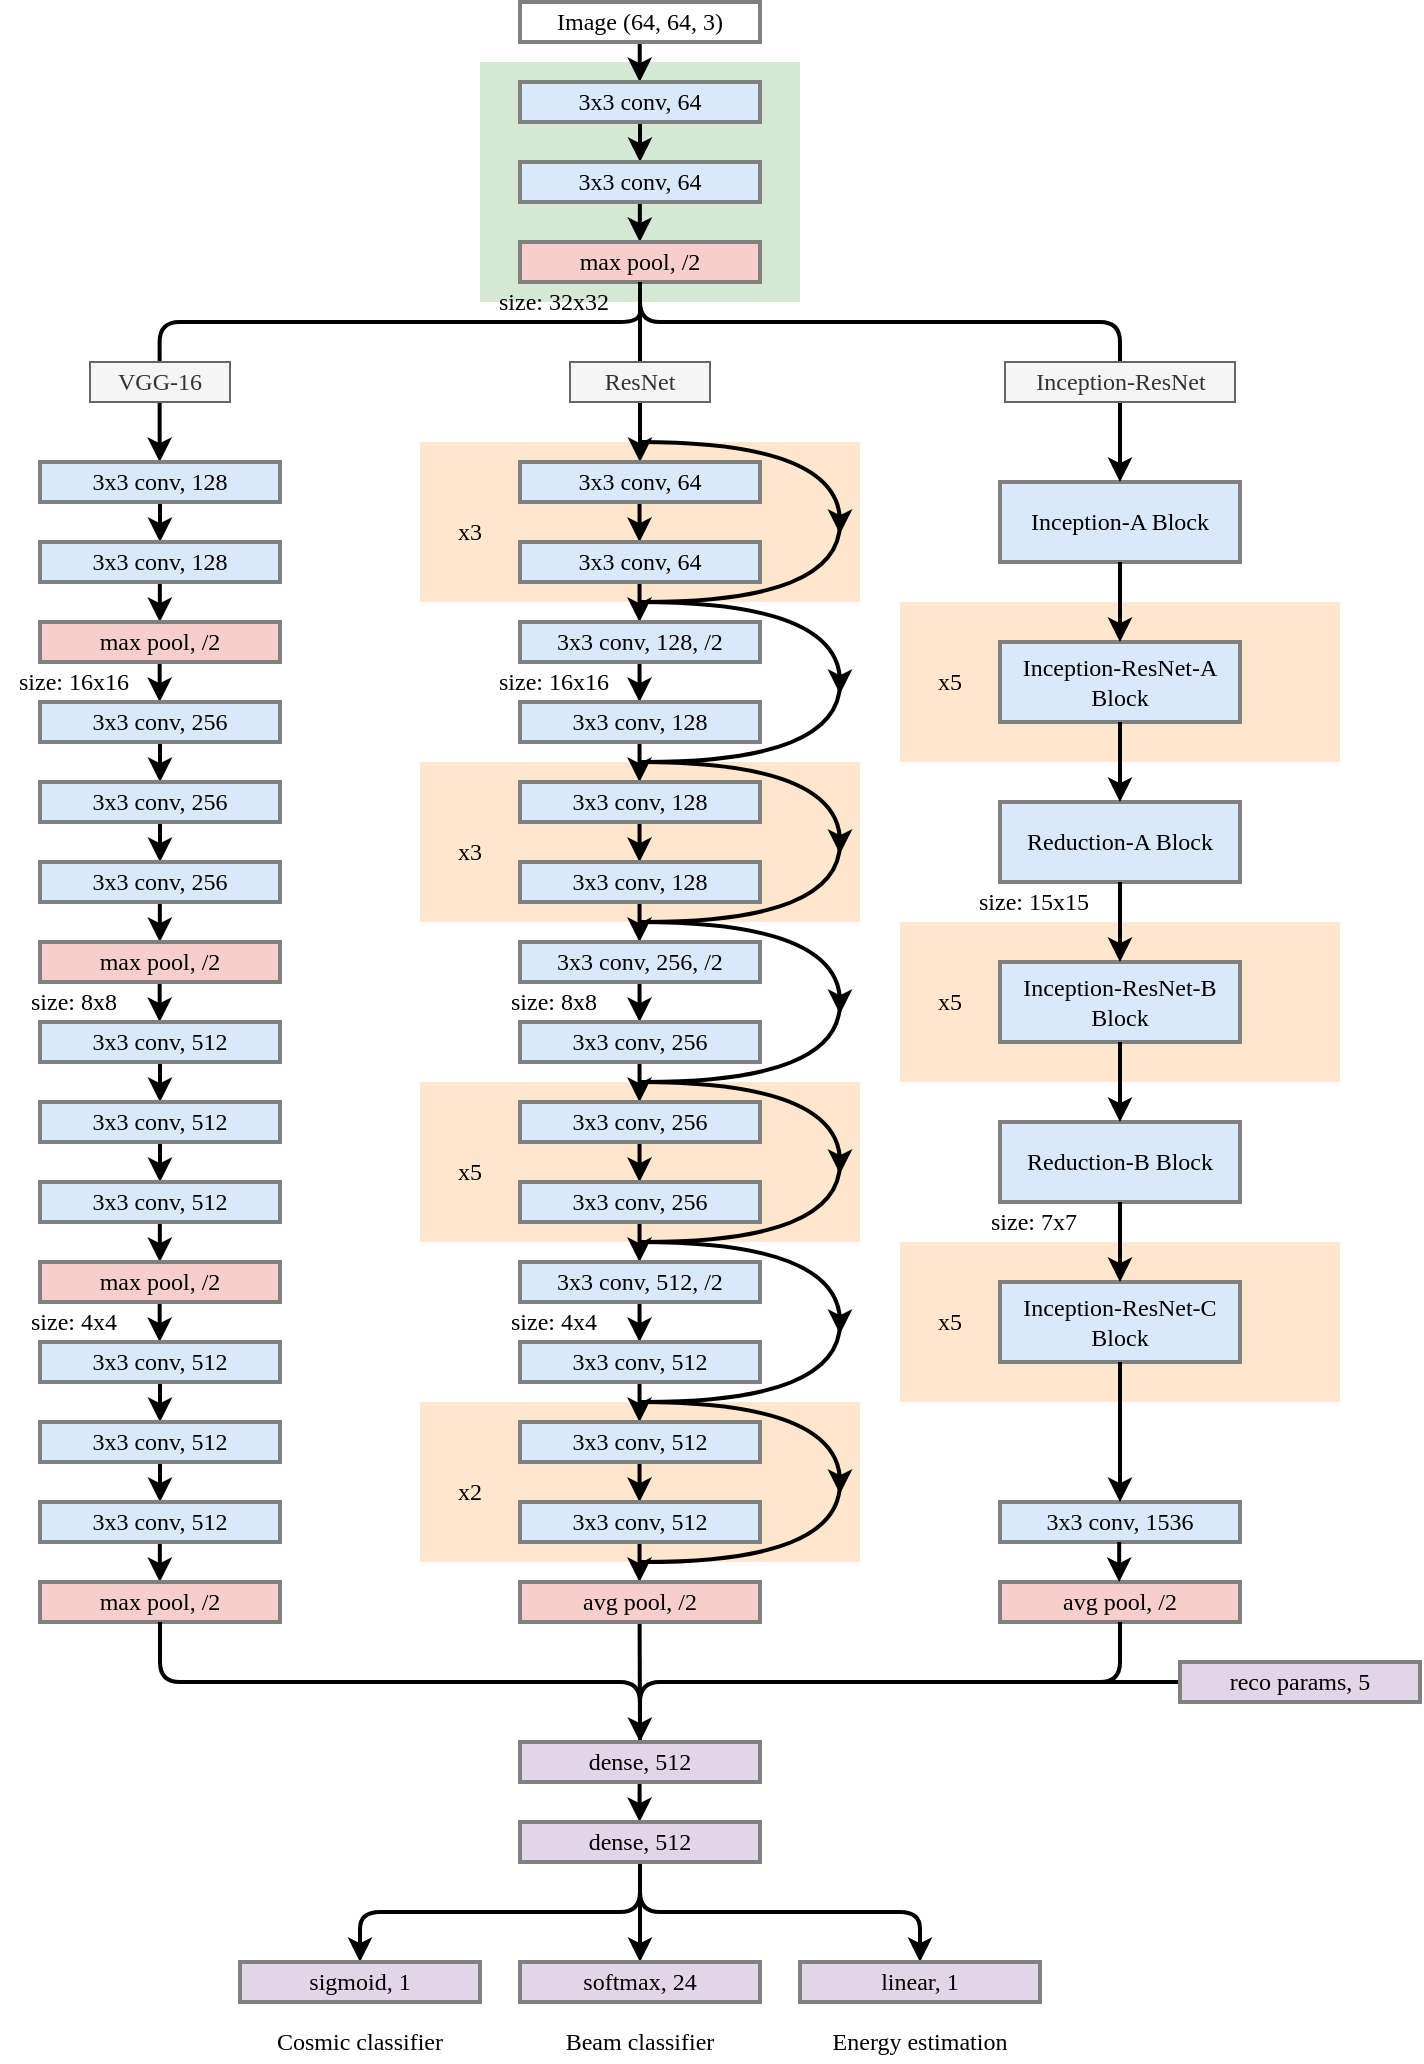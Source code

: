 <mxfile version="13.3.0" type="device"><diagram id="2nUuFOBB6d-zmA33p0eF" name="Page-1"><mxGraphModel dx="1422" dy="1934" grid="1" gridSize="10" guides="1" tooltips="1" connect="1" arrows="1" fold="1" page="1" pageScale="1" pageWidth="827" pageHeight="1169" math="0" shadow="0"><root><mxCell id="0"/><mxCell id="1" parent="0"/><mxCell id="4gn5kVBZQtSzAXj-RTjJ-203" value="" style="rounded=0;whiteSpace=wrap;html=1;strokeWidth=2;fontFamily=lmodern;fillColor=#FFE6CC;strokeColor=none;fontStyle=0" parent="1" vertex="1"><mxGeometry x="540" y="620" width="220" height="80" as="geometry"/></mxCell><mxCell id="4gn5kVBZQtSzAXj-RTjJ-202" value="" style="rounded=0;whiteSpace=wrap;html=1;strokeWidth=2;fontFamily=lmodern;fillColor=#FFE6CC;strokeColor=none;fontStyle=0" parent="1" vertex="1"><mxGeometry x="540" y="460" width="220" height="80" as="geometry"/></mxCell><mxCell id="4gn5kVBZQtSzAXj-RTjJ-201" value="" style="rounded=0;whiteSpace=wrap;html=1;strokeWidth=2;fontFamily=lmodern;fillColor=#FFE6CC;strokeColor=none;fontStyle=0" parent="1" vertex="1"><mxGeometry x="540" y="300" width="220" height="80" as="geometry"/></mxCell><mxCell id="4gn5kVBZQtSzAXj-RTjJ-176" value="" style="rounded=0;whiteSpace=wrap;html=1;strokeColor=none;strokeWidth=2;fillColor=#d5e8d4;fontFamily=lmodern;" parent="1" vertex="1"><mxGeometry x="330" y="30" width="160" height="120" as="geometry"/></mxCell><mxCell id="4gn5kVBZQtSzAXj-RTjJ-74" value="" style="rounded=0;whiteSpace=wrap;html=1;strokeWidth=2;fontFamily=lmodern;fillColor=#FFE6CC;strokeColor=none;fontStyle=0" parent="1" vertex="1"><mxGeometry x="300" y="220" width="220" height="80" as="geometry"/></mxCell><mxCell id="4gn5kVBZQtSzAXj-RTjJ-10" value="" style="endArrow=classic;html=1;exitX=0.5;exitY=1;exitDx=0;exitDy=0;entryX=0.5;entryY=0;entryDx=0;entryDy=0;strokeWidth=2;fontFamily=lmodern;fontStyle=0" parent="1" source="4gn5kVBZQtSzAXj-RTjJ-7" target="4gn5kVBZQtSzAXj-RTjJ-8" edge="1"><mxGeometry width="50" height="50" relative="1" as="geometry"><mxPoint x="380" y="520" as="sourcePoint"/><mxPoint x="430" y="470" as="targetPoint"/></mxGeometry></mxCell><mxCell id="4gn5kVBZQtSzAXj-RTjJ-11" value="" style="endArrow=classic;html=1;exitX=0.5;exitY=1;exitDx=0;exitDy=0;entryX=0.5;entryY=0;entryDx=0;entryDy=0;strokeWidth=2;fontFamily=lmodern;fontStyle=0" parent="1" edge="1"><mxGeometry width="50" height="50" relative="1" as="geometry"><mxPoint x="169.92" y="290" as="sourcePoint"/><mxPoint x="169.92" y="310" as="targetPoint"/></mxGeometry></mxCell><mxCell id="4gn5kVBZQtSzAXj-RTjJ-15" value="" style="endArrow=classic;html=1;exitX=0.5;exitY=1;exitDx=0;exitDy=0;entryX=0.5;entryY=0;entryDx=0;entryDy=0;strokeWidth=2;fontFamily=lmodern;fontStyle=0" parent="1" source="4gn5kVBZQtSzAXj-RTjJ-12" target="4gn5kVBZQtSzAXj-RTjJ-13" edge="1"><mxGeometry width="50" height="50" relative="1" as="geometry"><mxPoint x="380" y="640" as="sourcePoint"/><mxPoint x="430" y="590" as="targetPoint"/></mxGeometry></mxCell><mxCell id="4gn5kVBZQtSzAXj-RTjJ-16" value="" style="endArrow=classic;html=1;exitX=0.5;exitY=1;exitDx=0;exitDy=0;entryX=0.5;entryY=0;entryDx=0;entryDy=0;strokeWidth=2;fontFamily=lmodern;fontStyle=0" parent="1" edge="1"><mxGeometry width="50" height="50" relative="1" as="geometry"><mxPoint x="169.92" y="450" as="sourcePoint"/><mxPoint x="169.92" y="470" as="targetPoint"/></mxGeometry></mxCell><mxCell id="4gn5kVBZQtSzAXj-RTjJ-18" value="" style="endArrow=classic;html=1;exitX=0.5;exitY=1;exitDx=0;exitDy=0;entryX=0.5;entryY=0;entryDx=0;entryDy=0;strokeWidth=2;fontFamily=lmodern;fontStyle=0" parent="1" target="4gn5kVBZQtSzAXj-RTjJ-17" edge="1"><mxGeometry width="50" height="50" relative="1" as="geometry"><mxPoint x="170" y="410" as="sourcePoint"/><mxPoint x="430" y="630" as="targetPoint"/></mxGeometry></mxCell><mxCell id="4gn5kVBZQtSzAXj-RTjJ-19" value="" style="endArrow=classic;html=1;exitX=0.5;exitY=1;exitDx=0;exitDy=0;entryX=0.5;entryY=0;entryDx=0;entryDy=0;strokeWidth=2;fontFamily=lmodern;fontStyle=0" parent="1" edge="1"><mxGeometry width="50" height="50" relative="1" as="geometry"><mxPoint x="169.83" y="330" as="sourcePoint"/><mxPoint x="169.83" y="350" as="targetPoint"/></mxGeometry></mxCell><mxCell id="4gn5kVBZQtSzAXj-RTjJ-20" value="" style="endArrow=classic;html=1;exitX=0.5;exitY=1;exitDx=0;exitDy=0;entryX=0.5;entryY=0;entryDx=0;entryDy=0;strokeWidth=2;fontFamily=lmodern;fontStyle=0;edgeStyle=orthogonalEdgeStyle;" parent="1" source="4gn5kVBZQtSzAXj-RTjJ-176" edge="1"><mxGeometry width="50" height="50" relative="1" as="geometry"><mxPoint x="169.83" y="210" as="sourcePoint"/><mxPoint x="169.83" y="230" as="targetPoint"/><Array as="points"><mxPoint x="410" y="160"/><mxPoint x="170" y="160"/></Array></mxGeometry></mxCell><mxCell id="4gn5kVBZQtSzAXj-RTjJ-24" value="" style="endArrow=classic;html=1;exitX=0.5;exitY=1;exitDx=0;exitDy=0;entryX=0.5;entryY=0;entryDx=0;entryDy=0;strokeWidth=2;fontFamily=lmodern;fontStyle=0" parent="1" source="4gn5kVBZQtSzAXj-RTjJ-21" target="4gn5kVBZQtSzAXj-RTjJ-22" edge="1"><mxGeometry width="50" height="50" relative="1" as="geometry"><mxPoint x="380" y="800" as="sourcePoint"/><mxPoint x="430" y="750" as="targetPoint"/></mxGeometry></mxCell><mxCell id="4gn5kVBZQtSzAXj-RTjJ-25" value="" style="endArrow=classic;html=1;exitX=0.5;exitY=1;exitDx=0;exitDy=0;entryX=0.5;entryY=0;entryDx=0;entryDy=0;strokeWidth=2;fontFamily=lmodern;fontStyle=0" parent="1" edge="1"><mxGeometry width="50" height="50" relative="1" as="geometry"><mxPoint x="169.92" y="610" as="sourcePoint"/><mxPoint x="169.92" y="630" as="targetPoint"/></mxGeometry></mxCell><mxCell id="4gn5kVBZQtSzAXj-RTjJ-27" value="" style="endArrow=classic;html=1;exitX=0.5;exitY=1;exitDx=0;exitDy=0;entryX=0.5;entryY=0;entryDx=0;entryDy=0;strokeWidth=2;fontFamily=lmodern;fontStyle=0" parent="1" target="4gn5kVBZQtSzAXj-RTjJ-26" edge="1"><mxGeometry width="50" height="50" relative="1" as="geometry"><mxPoint x="170" y="570" as="sourcePoint"/><mxPoint x="430" y="790" as="targetPoint"/></mxGeometry></mxCell><mxCell id="4gn5kVBZQtSzAXj-RTjJ-28" value="" style="endArrow=classic;html=1;exitX=0.5;exitY=1;exitDx=0;exitDy=0;entryX=0.5;entryY=0;entryDx=0;entryDy=0;strokeWidth=2;fontFamily=lmodern;fontStyle=0" parent="1" edge="1"><mxGeometry width="50" height="50" relative="1" as="geometry"><mxPoint x="169.83" y="490" as="sourcePoint"/><mxPoint x="169.83" y="510" as="targetPoint"/></mxGeometry></mxCell><mxCell id="4gn5kVBZQtSzAXj-RTjJ-32" value="" style="endArrow=classic;html=1;exitX=0.5;exitY=1;exitDx=0;exitDy=0;entryX=0.5;entryY=0;entryDx=0;entryDy=0;strokeWidth=2;fontFamily=lmodern;fontStyle=0" parent="1" source="4gn5kVBZQtSzAXj-RTjJ-29" target="4gn5kVBZQtSzAXj-RTjJ-30" edge="1"><mxGeometry width="50" height="50" relative="1" as="geometry"><mxPoint x="380" y="960" as="sourcePoint"/><mxPoint x="430" y="910" as="targetPoint"/></mxGeometry></mxCell><mxCell id="4gn5kVBZQtSzAXj-RTjJ-33" value="" style="endArrow=classic;html=1;exitX=0.5;exitY=1;exitDx=0;exitDy=0;entryX=0.5;entryY=0;entryDx=0;entryDy=0;strokeWidth=2;fontFamily=lmodern;fontStyle=0" parent="1" edge="1"><mxGeometry width="50" height="50" relative="1" as="geometry"><mxPoint x="169.92" y="770" as="sourcePoint"/><mxPoint x="169.92" y="790" as="targetPoint"/></mxGeometry></mxCell><mxCell id="4gn5kVBZQtSzAXj-RTjJ-35" value="" style="endArrow=classic;html=1;exitX=0.5;exitY=1;exitDx=0;exitDy=0;entryX=0.5;entryY=0;entryDx=0;entryDy=0;strokeWidth=2;fontFamily=lmodern;fontStyle=0" parent="1" target="4gn5kVBZQtSzAXj-RTjJ-34" edge="1"><mxGeometry width="50" height="50" relative="1" as="geometry"><mxPoint x="170" y="730" as="sourcePoint"/><mxPoint x="430" y="950" as="targetPoint"/></mxGeometry></mxCell><mxCell id="4gn5kVBZQtSzAXj-RTjJ-36" value="" style="endArrow=classic;html=1;exitX=0.5;exitY=1;exitDx=0;exitDy=0;entryX=0.5;entryY=0;entryDx=0;entryDy=0;strokeWidth=2;fontFamily=lmodern;fontStyle=0" parent="1" edge="1"><mxGeometry width="50" height="50" relative="1" as="geometry"><mxPoint x="169.83" y="650" as="sourcePoint"/><mxPoint x="169.83" y="670" as="targetPoint"/></mxGeometry></mxCell><mxCell id="4gn5kVBZQtSzAXj-RTjJ-7" value="&lt;div&gt;&lt;font&gt;3x3 conv, 128&lt;br&gt;&lt;/font&gt;&lt;/div&gt;" style="rounded=0;whiteSpace=wrap;html=1;fillColor=#dae8fc;strokeColor=#808080;strokeWidth=2;fontFamily=lmodern;fontStyle=0" parent="1" vertex="1"><mxGeometry x="110" y="230" width="120" height="20" as="geometry"/></mxCell><mxCell id="4gn5kVBZQtSzAXj-RTjJ-8" value="&lt;div&gt;&lt;font&gt;3x3 conv, 128&lt;br&gt;&lt;/font&gt;&lt;/div&gt;" style="rounded=0;whiteSpace=wrap;html=1;fillColor=#dae8fc;strokeColor=#808080;strokeWidth=2;fontFamily=lmodern;fontStyle=0" parent="1" vertex="1"><mxGeometry x="110" y="270" width="120" height="20" as="geometry"/></mxCell><mxCell id="4gn5kVBZQtSzAXj-RTjJ-9" value="&lt;div&gt;&lt;font&gt;max pool, /2&lt;/font&gt;&lt;/div&gt;" style="rounded=0;whiteSpace=wrap;html=1;fillColor=#f8cecc;strokeColor=#808080;strokeWidth=2;fontFamily=lmodern;fontStyle=0" parent="1" vertex="1"><mxGeometry x="110" y="310" width="120" height="20" as="geometry"/></mxCell><mxCell id="4gn5kVBZQtSzAXj-RTjJ-12" value="&lt;div&gt;&lt;font&gt;3x3 conv, 256&lt;br&gt;&lt;/font&gt;&lt;/div&gt;" style="rounded=0;whiteSpace=wrap;html=1;fillColor=#dae8fc;strokeColor=#808080;strokeWidth=2;fontFamily=lmodern;fontStyle=0" parent="1" vertex="1"><mxGeometry x="110" y="350" width="120" height="20" as="geometry"/></mxCell><mxCell id="4gn5kVBZQtSzAXj-RTjJ-13" value="&lt;div&gt;&lt;font&gt;3x3 conv, 256&lt;br&gt;&lt;/font&gt;&lt;/div&gt;" style="rounded=0;whiteSpace=wrap;html=1;fillColor=#dae8fc;strokeColor=#808080;strokeWidth=2;fontFamily=lmodern;fontStyle=0" parent="1" vertex="1"><mxGeometry x="110" y="390" width="120" height="20" as="geometry"/></mxCell><mxCell id="4gn5kVBZQtSzAXj-RTjJ-14" value="&lt;div&gt;&lt;font&gt;max pool, /2&lt;/font&gt;&lt;/div&gt;" style="rounded=0;whiteSpace=wrap;html=1;fillColor=#f8cecc;strokeColor=#808080;strokeWidth=2;fontFamily=lmodern;fontStyle=0" parent="1" vertex="1"><mxGeometry x="110" y="470" width="120" height="20" as="geometry"/></mxCell><mxCell id="4gn5kVBZQtSzAXj-RTjJ-17" value="&lt;div&gt;&lt;font&gt;3x3 conv, 256&lt;br&gt;&lt;/font&gt;&lt;/div&gt;" style="rounded=0;whiteSpace=wrap;html=1;fillColor=#dae8fc;strokeColor=#808080;strokeWidth=2;fontFamily=lmodern;fontStyle=0" parent="1" vertex="1"><mxGeometry x="110" y="430" width="120" height="20" as="geometry"/></mxCell><mxCell id="4gn5kVBZQtSzAXj-RTjJ-21" value="&lt;div&gt;&lt;font&gt;3x3 conv, 512&lt;br&gt;&lt;/font&gt;&lt;/div&gt;" style="rounded=0;whiteSpace=wrap;html=1;fillColor=#dae8fc;strokeColor=#808080;strokeWidth=2;fontFamily=lmodern;fontStyle=0" parent="1" vertex="1"><mxGeometry x="110" y="510" width="120" height="20" as="geometry"/></mxCell><mxCell id="4gn5kVBZQtSzAXj-RTjJ-22" value="&lt;div&gt;&lt;font&gt;3x3 conv, 512&lt;br&gt;&lt;/font&gt;&lt;/div&gt;" style="rounded=0;whiteSpace=wrap;html=1;fillColor=#dae8fc;strokeColor=#808080;strokeWidth=2;fontFamily=lmodern;fontStyle=0" parent="1" vertex="1"><mxGeometry x="110" y="550" width="120" height="20" as="geometry"/></mxCell><mxCell id="4gn5kVBZQtSzAXj-RTjJ-23" value="&lt;div&gt;&lt;font&gt;max pool, /2&lt;/font&gt;&lt;/div&gt;" style="rounded=0;whiteSpace=wrap;html=1;fillColor=#f8cecc;strokeColor=#808080;strokeWidth=2;fontFamily=lmodern;fontStyle=0" parent="1" vertex="1"><mxGeometry x="110" y="630" width="120" height="20" as="geometry"/></mxCell><mxCell id="4gn5kVBZQtSzAXj-RTjJ-26" value="&lt;div&gt;&lt;font&gt;3x3 conv, 512&lt;br&gt;&lt;/font&gt;&lt;/div&gt;" style="rounded=0;whiteSpace=wrap;html=1;fillColor=#dae8fc;strokeColor=#808080;strokeWidth=2;fontFamily=lmodern;fontStyle=0" parent="1" vertex="1"><mxGeometry x="110" y="590" width="120" height="20" as="geometry"/></mxCell><mxCell id="4gn5kVBZQtSzAXj-RTjJ-29" value="&lt;div&gt;&lt;font&gt;3x3 conv, 512&lt;br&gt;&lt;/font&gt;&lt;/div&gt;" style="rounded=0;whiteSpace=wrap;html=1;fillColor=#dae8fc;strokeColor=#808080;strokeWidth=2;fontFamily=lmodern;fontStyle=0" parent="1" vertex="1"><mxGeometry x="110" y="670" width="120" height="20" as="geometry"/></mxCell><mxCell id="4gn5kVBZQtSzAXj-RTjJ-30" value="&lt;div&gt;&lt;font&gt;3x3 conv, 512&lt;br&gt;&lt;/font&gt;&lt;/div&gt;" style="rounded=0;whiteSpace=wrap;html=1;fillColor=#dae8fc;strokeColor=#808080;strokeWidth=2;fontFamily=lmodern;fontStyle=0" parent="1" vertex="1"><mxGeometry x="110" y="710" width="120" height="20" as="geometry"/></mxCell><mxCell id="4gn5kVBZQtSzAXj-RTjJ-31" value="&lt;div&gt;&lt;font&gt;max pool, /2&lt;/font&gt;&lt;/div&gt;" style="rounded=0;whiteSpace=wrap;html=1;fillColor=#f8cecc;strokeColor=#808080;strokeWidth=2;fontFamily=lmodern;fontStyle=0" parent="1" vertex="1"><mxGeometry x="110" y="790" width="120" height="20" as="geometry"/></mxCell><mxCell id="4gn5kVBZQtSzAXj-RTjJ-34" value="&lt;div&gt;&lt;font&gt;3x3 conv, 512&lt;br&gt;&lt;/font&gt;&lt;/div&gt;" style="rounded=0;whiteSpace=wrap;html=1;fillColor=#dae8fc;strokeColor=#808080;strokeWidth=2;fontFamily=lmodern;fontStyle=0" parent="1" vertex="1"><mxGeometry x="110" y="750" width="120" height="20" as="geometry"/></mxCell><mxCell id="4gn5kVBZQtSzAXj-RTjJ-60" value="" style="endArrow=classic;html=1;exitX=0.5;exitY=1;exitDx=0;exitDy=0;entryX=0.5;entryY=0;entryDx=0;entryDy=0;strokeWidth=2;fontFamily=lmodern;fontStyle=0" parent="1" source="4gn5kVBZQtSzAXj-RTjJ-167" target="4gn5kVBZQtSzAXj-RTjJ-64" edge="1"><mxGeometry width="50" height="50" relative="1" as="geometry"><mxPoint x="409.76" y="160" as="sourcePoint"/><mxPoint x="409.76" y="180" as="targetPoint"/></mxGeometry></mxCell><mxCell id="4gn5kVBZQtSzAXj-RTjJ-66" value="" style="endArrow=classic;html=1;exitX=0.5;exitY=1;exitDx=0;exitDy=0;entryX=0.5;entryY=0;entryDx=0;entryDy=0;strokeWidth=2;fontFamily=lmodern;fontStyle=0" parent="1" edge="1"><mxGeometry width="50" height="50" relative="1" as="geometry"><mxPoint x="409.76" y="250" as="sourcePoint"/><mxPoint x="409.76" y="270" as="targetPoint"/></mxGeometry></mxCell><mxCell id="4gn5kVBZQtSzAXj-RTjJ-68" value="" style="endArrow=classic;html=1;exitX=0.5;exitY=1;exitDx=0;exitDy=0;entryX=0.5;entryY=0;entryDx=0;entryDy=0;strokeWidth=2;fontFamily=lmodern;fontStyle=0" parent="1" edge="1"><mxGeometry width="50" height="50" relative="1" as="geometry"><mxPoint x="409.76" y="290" as="sourcePoint"/><mxPoint x="409.76" y="310" as="targetPoint"/></mxGeometry></mxCell><mxCell id="4gn5kVBZQtSzAXj-RTjJ-69" value="" style="endArrow=none;html=1;strokeWidth=2;fontFamily=lmodern;edgeStyle=orthogonalEdgeStyle;curved=1;fontStyle=0" parent="1" edge="1"><mxGeometry width="50" height="50" relative="1" as="geometry"><mxPoint x="410" y="220" as="sourcePoint"/><mxPoint x="510" y="260" as="targetPoint"/><Array as="points"><mxPoint x="510" y="220"/></Array></mxGeometry></mxCell><mxCell id="4gn5kVBZQtSzAXj-RTjJ-70" value="" style="endArrow=none;html=1;strokeWidth=2;fontFamily=lmodern;edgeStyle=orthogonalEdgeStyle;curved=1;fontStyle=0" parent="1" edge="1"><mxGeometry width="50" height="50" relative="1" as="geometry"><mxPoint x="410" y="300" as="sourcePoint"/><mxPoint x="510" y="260" as="targetPoint"/></mxGeometry></mxCell><mxCell id="4gn5kVBZQtSzAXj-RTjJ-71" value="" style="endArrow=classic;html=1;strokeWidth=2;fontFamily=lmodern;endFill=1;fontStyle=0" parent="1" edge="1"><mxGeometry width="50" height="50" relative="1" as="geometry"><mxPoint x="510" y="256" as="sourcePoint"/><mxPoint x="510" y="266" as="targetPoint"/></mxGeometry></mxCell><mxCell id="4gn5kVBZQtSzAXj-RTjJ-75" value="x3" style="text;html=1;strokeColor=none;fillColor=none;align=center;verticalAlign=middle;whiteSpace=wrap;rounded=0;fontFamily=lmodern;fontStyle=0" parent="1" vertex="1"><mxGeometry x="300" y="255" width="50" height="20" as="geometry"/></mxCell><mxCell id="4gn5kVBZQtSzAXj-RTjJ-78" value="" style="rounded=0;whiteSpace=wrap;html=1;strokeWidth=2;fontFamily=lmodern;fillColor=#FFE6CC;strokeColor=none;fontStyle=0" parent="1" vertex="1"><mxGeometry x="300" y="380" width="220" height="80" as="geometry"/></mxCell><mxCell id="4gn5kVBZQtSzAXj-RTjJ-81" value="" style="endArrow=classic;html=1;exitX=0.5;exitY=1;exitDx=0;exitDy=0;entryX=0.5;entryY=0;entryDx=0;entryDy=0;strokeWidth=2;fontFamily=lmodern;fontStyle=0" parent="1" edge="1"><mxGeometry width="50" height="50" relative="1" as="geometry"><mxPoint x="409.76" y="330" as="sourcePoint"/><mxPoint x="409.76" y="350" as="targetPoint"/></mxGeometry></mxCell><mxCell id="4gn5kVBZQtSzAXj-RTjJ-83" value="" style="endArrow=classic;html=1;exitX=0.5;exitY=1;exitDx=0;exitDy=0;entryX=0.5;entryY=0;entryDx=0;entryDy=0;strokeWidth=2;fontFamily=lmodern;fontStyle=0" parent="1" edge="1"><mxGeometry width="50" height="50" relative="1" as="geometry"><mxPoint x="409.76" y="370" as="sourcePoint"/><mxPoint x="409.76" y="390" as="targetPoint"/></mxGeometry></mxCell><mxCell id="4gn5kVBZQtSzAXj-RTjJ-84" value="" style="endArrow=none;html=1;strokeWidth=2;fontFamily=lmodern;edgeStyle=orthogonalEdgeStyle;curved=1;fontStyle=0" parent="1" edge="1"><mxGeometry width="50" height="50" relative="1" as="geometry"><mxPoint x="410" y="300" as="sourcePoint"/><mxPoint x="510" y="340" as="targetPoint"/><Array as="points"><mxPoint x="510" y="300"/></Array></mxGeometry></mxCell><mxCell id="4gn5kVBZQtSzAXj-RTjJ-85" value="" style="endArrow=none;html=1;strokeWidth=2;fontFamily=lmodern;edgeStyle=orthogonalEdgeStyle;curved=1;fontStyle=0" parent="1" edge="1"><mxGeometry width="50" height="50" relative="1" as="geometry"><mxPoint x="410" y="380" as="sourcePoint"/><mxPoint x="510" y="340" as="targetPoint"/></mxGeometry></mxCell><mxCell id="4gn5kVBZQtSzAXj-RTjJ-86" value="" style="endArrow=classic;html=1;strokeWidth=2;fontFamily=lmodern;endFill=1;fontStyle=0" parent="1" edge="1"><mxGeometry width="50" height="50" relative="1" as="geometry"><mxPoint x="510" y="336" as="sourcePoint"/><mxPoint x="510" y="346" as="targetPoint"/></mxGeometry></mxCell><mxCell id="4gn5kVBZQtSzAXj-RTjJ-89" value="" style="endArrow=classic;html=1;exitX=0.5;exitY=1;exitDx=0;exitDy=0;entryX=0.5;entryY=0;entryDx=0;entryDy=0;strokeWidth=2;fontFamily=lmodern;fontStyle=0" parent="1" edge="1"><mxGeometry width="50" height="50" relative="1" as="geometry"><mxPoint x="409.76" y="410" as="sourcePoint"/><mxPoint x="409.76" y="430" as="targetPoint"/></mxGeometry></mxCell><mxCell id="4gn5kVBZQtSzAXj-RTjJ-90" value="" style="endArrow=classic;html=1;exitX=0.5;exitY=1;exitDx=0;exitDy=0;entryX=0.5;entryY=0;entryDx=0;entryDy=0;strokeWidth=2;fontFamily=lmodern;fontStyle=0" parent="1" edge="1"><mxGeometry width="50" height="50" relative="1" as="geometry"><mxPoint x="409.76" y="450" as="sourcePoint"/><mxPoint x="409.76" y="470" as="targetPoint"/></mxGeometry></mxCell><mxCell id="4gn5kVBZQtSzAXj-RTjJ-91" value="" style="endArrow=none;html=1;strokeWidth=2;fontFamily=lmodern;edgeStyle=orthogonalEdgeStyle;curved=1;fontStyle=0" parent="1" edge="1"><mxGeometry width="50" height="50" relative="1" as="geometry"><mxPoint x="410" y="380" as="sourcePoint"/><mxPoint x="510" y="420" as="targetPoint"/><Array as="points"><mxPoint x="510" y="380"/></Array></mxGeometry></mxCell><mxCell id="4gn5kVBZQtSzAXj-RTjJ-92" value="" style="endArrow=none;html=1;strokeWidth=2;fontFamily=lmodern;edgeStyle=orthogonalEdgeStyle;curved=1;fontStyle=0" parent="1" edge="1"><mxGeometry width="50" height="50" relative="1" as="geometry"><mxPoint x="410" y="460" as="sourcePoint"/><mxPoint x="510" y="420" as="targetPoint"/></mxGeometry></mxCell><mxCell id="4gn5kVBZQtSzAXj-RTjJ-93" value="" style="endArrow=classic;html=1;strokeWidth=2;fontFamily=lmodern;endFill=1;fontStyle=0" parent="1" edge="1"><mxGeometry width="50" height="50" relative="1" as="geometry"><mxPoint x="510" y="416" as="sourcePoint"/><mxPoint x="510" y="426" as="targetPoint"/></mxGeometry></mxCell><mxCell id="4gn5kVBZQtSzAXj-RTjJ-94" value="x3" style="text;html=1;strokeColor=none;fillColor=none;align=center;verticalAlign=middle;whiteSpace=wrap;rounded=0;fontFamily=lmodern;fontStyle=0" parent="1" vertex="1"><mxGeometry x="300" y="415" width="50" height="20" as="geometry"/></mxCell><mxCell id="4gn5kVBZQtSzAXj-RTjJ-95" value="" style="rounded=0;whiteSpace=wrap;html=1;strokeWidth=2;fontFamily=lmodern;fillColor=#FFE6CC;strokeColor=none;fontStyle=0" parent="1" vertex="1"><mxGeometry x="300" y="540" width="220" height="80" as="geometry"/></mxCell><mxCell id="4gn5kVBZQtSzAXj-RTjJ-98" value="" style="endArrow=classic;html=1;exitX=0.5;exitY=1;exitDx=0;exitDy=0;entryX=0.5;entryY=0;entryDx=0;entryDy=0;strokeWidth=2;fontFamily=lmodern;fontStyle=0" parent="1" edge="1"><mxGeometry width="50" height="50" relative="1" as="geometry"><mxPoint x="409.76" y="490" as="sourcePoint"/><mxPoint x="409.76" y="510" as="targetPoint"/></mxGeometry></mxCell><mxCell id="4gn5kVBZQtSzAXj-RTjJ-99" value="" style="endArrow=classic;html=1;exitX=0.5;exitY=1;exitDx=0;exitDy=0;entryX=0.5;entryY=0;entryDx=0;entryDy=0;strokeWidth=2;fontFamily=lmodern;fontStyle=0" parent="1" edge="1"><mxGeometry width="50" height="50" relative="1" as="geometry"><mxPoint x="409.76" y="530" as="sourcePoint"/><mxPoint x="409.76" y="550" as="targetPoint"/></mxGeometry></mxCell><mxCell id="4gn5kVBZQtSzAXj-RTjJ-100" value="" style="endArrow=none;html=1;strokeWidth=2;fontFamily=lmodern;edgeStyle=orthogonalEdgeStyle;curved=1;fontStyle=0" parent="1" edge="1"><mxGeometry width="50" height="50" relative="1" as="geometry"><mxPoint x="410" y="460" as="sourcePoint"/><mxPoint x="510" y="500" as="targetPoint"/><Array as="points"><mxPoint x="510" y="460"/></Array></mxGeometry></mxCell><mxCell id="4gn5kVBZQtSzAXj-RTjJ-101" value="" style="endArrow=none;html=1;strokeWidth=2;fontFamily=lmodern;edgeStyle=orthogonalEdgeStyle;curved=1;fontStyle=0" parent="1" edge="1"><mxGeometry width="50" height="50" relative="1" as="geometry"><mxPoint x="410" y="540" as="sourcePoint"/><mxPoint x="510" y="500" as="targetPoint"/></mxGeometry></mxCell><mxCell id="4gn5kVBZQtSzAXj-RTjJ-102" value="" style="endArrow=classic;html=1;strokeWidth=2;fontFamily=lmodern;endFill=1;fontStyle=0" parent="1" edge="1"><mxGeometry width="50" height="50" relative="1" as="geometry"><mxPoint x="510" y="496" as="sourcePoint"/><mxPoint x="510" y="506" as="targetPoint"/></mxGeometry></mxCell><mxCell id="4gn5kVBZQtSzAXj-RTjJ-105" value="" style="endArrow=classic;html=1;exitX=0.5;exitY=1;exitDx=0;exitDy=0;entryX=0.5;entryY=0;entryDx=0;entryDy=0;strokeWidth=2;fontFamily=lmodern;fontStyle=0" parent="1" edge="1"><mxGeometry width="50" height="50" relative="1" as="geometry"><mxPoint x="409.76" y="570" as="sourcePoint"/><mxPoint x="409.76" y="590" as="targetPoint"/></mxGeometry></mxCell><mxCell id="4gn5kVBZQtSzAXj-RTjJ-106" value="" style="endArrow=classic;html=1;exitX=0.5;exitY=1;exitDx=0;exitDy=0;entryX=0.5;entryY=0;entryDx=0;entryDy=0;strokeWidth=2;fontFamily=lmodern;fontStyle=0" parent="1" edge="1"><mxGeometry width="50" height="50" relative="1" as="geometry"><mxPoint x="409.76" y="610" as="sourcePoint"/><mxPoint x="409.76" y="630" as="targetPoint"/></mxGeometry></mxCell><mxCell id="4gn5kVBZQtSzAXj-RTjJ-107" value="" style="endArrow=none;html=1;strokeWidth=2;fontFamily=lmodern;edgeStyle=orthogonalEdgeStyle;curved=1;fontStyle=0" parent="1" edge="1"><mxGeometry width="50" height="50" relative="1" as="geometry"><mxPoint x="410" y="540" as="sourcePoint"/><mxPoint x="510" y="580" as="targetPoint"/><Array as="points"><mxPoint x="510" y="540"/></Array></mxGeometry></mxCell><mxCell id="4gn5kVBZQtSzAXj-RTjJ-108" value="" style="endArrow=none;html=1;strokeWidth=2;fontFamily=lmodern;edgeStyle=orthogonalEdgeStyle;curved=1;fontStyle=0" parent="1" edge="1"><mxGeometry width="50" height="50" relative="1" as="geometry"><mxPoint x="410" y="620" as="sourcePoint"/><mxPoint x="510" y="580" as="targetPoint"/></mxGeometry></mxCell><mxCell id="4gn5kVBZQtSzAXj-RTjJ-109" value="" style="endArrow=classic;html=1;strokeWidth=2;fontFamily=lmodern;endFill=1;fontStyle=0" parent="1" edge="1"><mxGeometry width="50" height="50" relative="1" as="geometry"><mxPoint x="510" y="576" as="sourcePoint"/><mxPoint x="510" y="586" as="targetPoint"/></mxGeometry></mxCell><mxCell id="4gn5kVBZQtSzAXj-RTjJ-110" value="x5" style="text;html=1;strokeColor=none;fillColor=none;align=center;verticalAlign=middle;whiteSpace=wrap;rounded=0;fontFamily=lmodern;fontStyle=0" parent="1" vertex="1"><mxGeometry x="300" y="575" width="50" height="20" as="geometry"/></mxCell><mxCell id="4gn5kVBZQtSzAXj-RTjJ-111" value="" style="rounded=0;whiteSpace=wrap;html=1;strokeWidth=2;fontFamily=lmodern;fillColor=#FFE6CC;strokeColor=none;fontStyle=0" parent="1" vertex="1"><mxGeometry x="300" y="700" width="220" height="80" as="geometry"/></mxCell><mxCell id="4gn5kVBZQtSzAXj-RTjJ-114" value="" style="endArrow=classic;html=1;exitX=0.5;exitY=1;exitDx=0;exitDy=0;entryX=0.5;entryY=0;entryDx=0;entryDy=0;strokeWidth=2;fontFamily=lmodern;fontStyle=0" parent="1" edge="1"><mxGeometry width="50" height="50" relative="1" as="geometry"><mxPoint x="409.76" y="650" as="sourcePoint"/><mxPoint x="409.76" y="670" as="targetPoint"/></mxGeometry></mxCell><mxCell id="4gn5kVBZQtSzAXj-RTjJ-115" value="" style="endArrow=classic;html=1;exitX=0.5;exitY=1;exitDx=0;exitDy=0;entryX=0.5;entryY=0;entryDx=0;entryDy=0;strokeWidth=2;fontFamily=lmodern;fontStyle=0" parent="1" edge="1"><mxGeometry width="50" height="50" relative="1" as="geometry"><mxPoint x="409.76" y="690" as="sourcePoint"/><mxPoint x="409.76" y="710" as="targetPoint"/></mxGeometry></mxCell><mxCell id="4gn5kVBZQtSzAXj-RTjJ-116" value="" style="endArrow=none;html=1;strokeWidth=2;fontFamily=lmodern;edgeStyle=orthogonalEdgeStyle;curved=1;fontStyle=0" parent="1" edge="1"><mxGeometry width="50" height="50" relative="1" as="geometry"><mxPoint x="410" y="620" as="sourcePoint"/><mxPoint x="510" y="660" as="targetPoint"/><Array as="points"><mxPoint x="510" y="620"/></Array></mxGeometry></mxCell><mxCell id="4gn5kVBZQtSzAXj-RTjJ-117" value="" style="endArrow=none;html=1;strokeWidth=2;fontFamily=lmodern;edgeStyle=orthogonalEdgeStyle;curved=1;fontStyle=0" parent="1" edge="1"><mxGeometry width="50" height="50" relative="1" as="geometry"><mxPoint x="410" y="700" as="sourcePoint"/><mxPoint x="510" y="660" as="targetPoint"/></mxGeometry></mxCell><mxCell id="4gn5kVBZQtSzAXj-RTjJ-118" value="" style="endArrow=classic;html=1;strokeWidth=2;fontFamily=lmodern;endFill=1;fontStyle=0" parent="1" edge="1"><mxGeometry width="50" height="50" relative="1" as="geometry"><mxPoint x="510" y="656" as="sourcePoint"/><mxPoint x="510" y="666" as="targetPoint"/></mxGeometry></mxCell><mxCell id="4gn5kVBZQtSzAXj-RTjJ-121" value="" style="endArrow=classic;html=1;exitX=0.5;exitY=1;exitDx=0;exitDy=0;entryX=0.5;entryY=0;entryDx=0;entryDy=0;strokeWidth=2;fontFamily=lmodern;fontStyle=0" parent="1" edge="1"><mxGeometry width="50" height="50" relative="1" as="geometry"><mxPoint x="409.76" y="730" as="sourcePoint"/><mxPoint x="409.76" y="750" as="targetPoint"/></mxGeometry></mxCell><mxCell id="4gn5kVBZQtSzAXj-RTjJ-122" value="" style="endArrow=classic;html=1;exitX=0.5;exitY=1;exitDx=0;exitDy=0;entryX=0.5;entryY=0;entryDx=0;entryDy=0;strokeWidth=2;fontFamily=lmodern;fontStyle=0" parent="1" edge="1"><mxGeometry width="50" height="50" relative="1" as="geometry"><mxPoint x="409.76" y="770" as="sourcePoint"/><mxPoint x="409.76" y="790" as="targetPoint"/></mxGeometry></mxCell><mxCell id="4gn5kVBZQtSzAXj-RTjJ-123" value="" style="endArrow=none;html=1;strokeWidth=2;fontFamily=lmodern;edgeStyle=orthogonalEdgeStyle;curved=1;fontStyle=0" parent="1" edge="1"><mxGeometry width="50" height="50" relative="1" as="geometry"><mxPoint x="410" y="700" as="sourcePoint"/><mxPoint x="510" y="740" as="targetPoint"/><Array as="points"><mxPoint x="510" y="700"/></Array></mxGeometry></mxCell><mxCell id="4gn5kVBZQtSzAXj-RTjJ-124" value="" style="endArrow=none;html=1;strokeWidth=2;fontFamily=lmodern;edgeStyle=orthogonalEdgeStyle;curved=1;fontStyle=0" parent="1" edge="1"><mxGeometry width="50" height="50" relative="1" as="geometry"><mxPoint x="410" y="780" as="sourcePoint"/><mxPoint x="510" y="740" as="targetPoint"/></mxGeometry></mxCell><mxCell id="4gn5kVBZQtSzAXj-RTjJ-125" value="" style="endArrow=classic;html=1;strokeWidth=2;fontFamily=lmodern;endFill=1;fontStyle=0" parent="1" edge="1"><mxGeometry width="50" height="50" relative="1" as="geometry"><mxPoint x="510" y="736" as="sourcePoint"/><mxPoint x="510" y="746" as="targetPoint"/></mxGeometry></mxCell><mxCell id="4gn5kVBZQtSzAXj-RTjJ-126" value="x2" style="text;html=1;strokeColor=none;fillColor=none;align=center;verticalAlign=middle;whiteSpace=wrap;rounded=0;fontFamily=lmodern;fontStyle=0" parent="1" vertex="1"><mxGeometry x="300" y="735" width="50" height="20" as="geometry"/></mxCell><mxCell id="4gn5kVBZQtSzAXj-RTjJ-132" value="" style="endArrow=classic;html=1;entryX=0.5;entryY=0;entryDx=0;entryDy=0;strokeWidth=2;fontFamily=lmodern;fontStyle=0;" parent="1" target="4gn5kVBZQtSzAXj-RTjJ-216" edge="1"><mxGeometry width="50" height="50" relative="1" as="geometry"><mxPoint x="410" y="930" as="sourcePoint"/><mxPoint x="410" y="950" as="targetPoint"/></mxGeometry></mxCell><mxCell id="4gn5kVBZQtSzAXj-RTjJ-135" value="" style="endArrow=classic;html=1;exitX=0.5;exitY=1;exitDx=0;exitDy=0;entryX=0.5;entryY=0;entryDx=0;entryDy=0;strokeWidth=2;fontFamily=lmodern;fontStyle=0" parent="1" target="4gn5kVBZQtSzAXj-RTjJ-131" edge="1"><mxGeometry width="50" height="50" relative="1" as="geometry"><mxPoint x="409.8" y="810" as="sourcePoint"/><mxPoint x="409.8" y="830" as="targetPoint"/></mxGeometry></mxCell><mxCell id="4gn5kVBZQtSzAXj-RTjJ-64" value="&lt;div&gt;&lt;font&gt;3x3 conv, 64&lt;/font&gt;&lt;/div&gt;" style="rounded=0;whiteSpace=wrap;html=1;fillColor=#dae8fc;strokeColor=#808080;strokeWidth=2;fontFamily=lmodern;fontStyle=0" parent="1" vertex="1"><mxGeometry x="350" y="230" width="120" height="20" as="geometry"/></mxCell><mxCell id="4gn5kVBZQtSzAXj-RTjJ-65" value="&lt;div&gt;&lt;font&gt;3x3 conv, 64&lt;/font&gt;&lt;/div&gt;" style="rounded=0;whiteSpace=wrap;html=1;fillColor=#dae8fc;strokeColor=#808080;strokeWidth=2;fontFamily=lmodern;fontStyle=0" parent="1" vertex="1"><mxGeometry x="350" y="270" width="120" height="20" as="geometry"/></mxCell><mxCell id="4gn5kVBZQtSzAXj-RTjJ-79" value="&lt;div&gt;&lt;font&gt;3x3 conv, 128, /2&lt;br&gt;&lt;/font&gt;&lt;/div&gt;" style="rounded=0;whiteSpace=wrap;html=1;fillColor=#dae8fc;strokeColor=#808080;strokeWidth=2;fontFamily=lmodern;fontStyle=0" parent="1" vertex="1"><mxGeometry x="350" y="310" width="120" height="20" as="geometry"/></mxCell><mxCell id="4gn5kVBZQtSzAXj-RTjJ-80" value="&lt;div&gt;&lt;font&gt;3x3 conv, 128&lt;br&gt;&lt;/font&gt;&lt;/div&gt;" style="rounded=0;whiteSpace=wrap;html=1;fillColor=#dae8fc;strokeColor=#808080;strokeWidth=2;fontFamily=lmodern;fontStyle=0" parent="1" vertex="1"><mxGeometry x="350" y="350" width="120" height="20" as="geometry"/></mxCell><mxCell id="4gn5kVBZQtSzAXj-RTjJ-87" value="&lt;div&gt;&lt;font&gt;3x3 conv, 128&lt;br&gt;&lt;/font&gt;&lt;/div&gt;" style="rounded=0;whiteSpace=wrap;html=1;fillColor=#dae8fc;strokeColor=#808080;strokeWidth=2;fontFamily=lmodern;fontStyle=0" parent="1" vertex="1"><mxGeometry x="350" y="390" width="120" height="20" as="geometry"/></mxCell><mxCell id="4gn5kVBZQtSzAXj-RTjJ-88" value="&lt;div&gt;&lt;font&gt;3x3 conv, 128&lt;br&gt;&lt;/font&gt;&lt;/div&gt;" style="rounded=0;whiteSpace=wrap;html=1;fillColor=#dae8fc;strokeColor=#808080;strokeWidth=2;fontFamily=lmodern;fontStyle=0" parent="1" vertex="1"><mxGeometry x="350" y="430" width="120" height="20" as="geometry"/></mxCell><mxCell id="4gn5kVBZQtSzAXj-RTjJ-96" value="&lt;div&gt;&lt;font&gt;3x3 conv, 256, /2&lt;br&gt;&lt;/font&gt;&lt;/div&gt;" style="rounded=0;whiteSpace=wrap;html=1;fillColor=#dae8fc;strokeColor=#808080;strokeWidth=2;fontFamily=lmodern;fontStyle=0" parent="1" vertex="1"><mxGeometry x="350" y="470" width="120" height="20" as="geometry"/></mxCell><mxCell id="4gn5kVBZQtSzAXj-RTjJ-97" value="&lt;div&gt;&lt;font&gt;3x3 conv, 256&lt;br&gt;&lt;/font&gt;&lt;/div&gt;" style="rounded=0;whiteSpace=wrap;html=1;fillColor=#dae8fc;strokeColor=#808080;strokeWidth=2;fontFamily=lmodern;fontStyle=0" parent="1" vertex="1"><mxGeometry x="350" y="510" width="120" height="20" as="geometry"/></mxCell><mxCell id="4gn5kVBZQtSzAXj-RTjJ-103" value="&lt;div&gt;&lt;font&gt;3x3 conv, 256&lt;br&gt;&lt;/font&gt;&lt;/div&gt;" style="rounded=0;whiteSpace=wrap;html=1;fillColor=#dae8fc;strokeColor=#808080;strokeWidth=2;fontFamily=lmodern;fontStyle=0" parent="1" vertex="1"><mxGeometry x="350" y="550" width="120" height="20" as="geometry"/></mxCell><mxCell id="4gn5kVBZQtSzAXj-RTjJ-104" value="&lt;div&gt;&lt;font&gt;3x3 conv, 256&lt;br&gt;&lt;/font&gt;&lt;/div&gt;" style="rounded=0;whiteSpace=wrap;html=1;fillColor=#dae8fc;strokeColor=#808080;strokeWidth=2;fontFamily=lmodern;fontStyle=0" parent="1" vertex="1"><mxGeometry x="350" y="590" width="120" height="20" as="geometry"/></mxCell><mxCell id="4gn5kVBZQtSzAXj-RTjJ-112" value="&lt;div&gt;&lt;font&gt;3x3 conv, 512, /2&lt;br&gt;&lt;/font&gt;&lt;/div&gt;" style="rounded=0;whiteSpace=wrap;html=1;fillColor=#dae8fc;strokeColor=#808080;strokeWidth=2;fontFamily=lmodern;fontStyle=0" parent="1" vertex="1"><mxGeometry x="350" y="630" width="120" height="20" as="geometry"/></mxCell><mxCell id="4gn5kVBZQtSzAXj-RTjJ-113" value="&lt;div&gt;&lt;font&gt;3x3 conv, 512&lt;br&gt;&lt;/font&gt;&lt;/div&gt;" style="rounded=0;whiteSpace=wrap;html=1;fillColor=#dae8fc;strokeColor=#808080;strokeWidth=2;fontFamily=lmodern;fontStyle=0" parent="1" vertex="1"><mxGeometry x="350" y="670" width="120" height="20" as="geometry"/></mxCell><mxCell id="4gn5kVBZQtSzAXj-RTjJ-119" value="&lt;div&gt;&lt;font&gt;3x3 conv, 512&lt;br&gt;&lt;/font&gt;&lt;/div&gt;" style="rounded=0;whiteSpace=wrap;html=1;fillColor=#dae8fc;strokeColor=#808080;strokeWidth=2;fontFamily=lmodern;fontStyle=0" parent="1" vertex="1"><mxGeometry x="350" y="710" width="120" height="20" as="geometry"/></mxCell><mxCell id="4gn5kVBZQtSzAXj-RTjJ-120" value="&lt;div&gt;&lt;font&gt;3x3 conv, 512&lt;br&gt;&lt;/font&gt;&lt;/div&gt;" style="rounded=0;whiteSpace=wrap;html=1;fillColor=#dae8fc;strokeColor=#808080;strokeWidth=2;fontFamily=lmodern;fontStyle=0" parent="1" vertex="1"><mxGeometry x="350" y="750" width="120" height="20" as="geometry"/></mxCell><mxCell id="4gn5kVBZQtSzAXj-RTjJ-130" value="&lt;div&gt;&lt;font&gt;avg pool, /2&lt;/font&gt;&lt;/div&gt;" style="rounded=0;whiteSpace=wrap;html=1;fillColor=#f8cecc;strokeColor=#808080;strokeWidth=2;fontFamily=lmodern;fontStyle=0" parent="1" vertex="1"><mxGeometry x="350" y="790" width="120" height="20" as="geometry"/></mxCell><mxCell id="4gn5kVBZQtSzAXj-RTjJ-154" value="size: 16x16 &amp;nbsp; " style="text;html=1;strokeColor=none;fillColor=none;align=center;verticalAlign=middle;whiteSpace=wrap;rounded=0;fontFamily=lmodern;fontStyle=0" parent="1" vertex="1"><mxGeometry x="90" y="330" width="80" height="20" as="geometry"/></mxCell><mxCell id="4gn5kVBZQtSzAXj-RTjJ-155" value="size: 8x8 &amp;nbsp; " style="text;html=1;strokeColor=none;fillColor=none;align=center;verticalAlign=middle;whiteSpace=wrap;rounded=0;fontFamily=lmodern;fontStyle=0" parent="1" vertex="1"><mxGeometry x="90" y="490" width="80" height="20" as="geometry"/></mxCell><mxCell id="4gn5kVBZQtSzAXj-RTjJ-156" value="size: 4x4 &amp;nbsp; " style="text;html=1;strokeColor=none;fillColor=none;align=center;verticalAlign=middle;whiteSpace=wrap;rounded=0;fontFamily=lmodern;fontStyle=0" parent="1" vertex="1"><mxGeometry x="90" y="650" width="80" height="20" as="geometry"/></mxCell><mxCell id="4gn5kVBZQtSzAXj-RTjJ-158" value="size: 16x16 &amp;nbsp; " style="text;html=1;strokeColor=none;fillColor=none;align=center;verticalAlign=middle;whiteSpace=wrap;rounded=0;fontFamily=lmodern;fontStyle=0" parent="1" vertex="1"><mxGeometry x="330" y="330" width="80" height="20" as="geometry"/></mxCell><mxCell id="4gn5kVBZQtSzAXj-RTjJ-159" value="size: 8x8 &amp;nbsp; " style="text;html=1;strokeColor=none;fillColor=none;align=center;verticalAlign=middle;whiteSpace=wrap;rounded=0;fontFamily=lmodern;fontStyle=0" parent="1" vertex="1"><mxGeometry x="330" y="490" width="80" height="20" as="geometry"/></mxCell><mxCell id="4gn5kVBZQtSzAXj-RTjJ-160" value="size: 4x4 &amp;nbsp; " style="text;html=1;strokeColor=none;fillColor=none;align=center;verticalAlign=middle;whiteSpace=wrap;rounded=0;fontFamily=lmodern;fontStyle=0" parent="1" vertex="1"><mxGeometry x="330" y="650" width="80" height="20" as="geometry"/></mxCell><mxCell id="4gn5kVBZQtSzAXj-RTjJ-161" value="" style="endArrow=classic;html=1;exitX=0.5;exitY=1;exitDx=0;exitDy=0;entryX=0.5;entryY=0;entryDx=0;entryDy=0;strokeWidth=2;fontFamily=lmodern;fontStyle=0" parent="1" edge="1"><mxGeometry width="50" height="50" relative="1" as="geometry"><mxPoint x="409.86" y="20" as="sourcePoint"/><mxPoint x="409.86" y="40" as="targetPoint"/></mxGeometry></mxCell><mxCell id="4gn5kVBZQtSzAXj-RTjJ-163" value="" style="endArrow=classic;html=1;exitX=0.5;exitY=1;exitDx=0;exitDy=0;entryX=0.5;entryY=0;entryDx=0;entryDy=0;strokeWidth=2;fontFamily=lmodern;fontStyle=0" parent="1" source="4gn5kVBZQtSzAXj-RTjJ-165" target="4gn5kVBZQtSzAXj-RTjJ-166" edge="1"><mxGeometry width="50" height="50" relative="1" as="geometry"><mxPoint x="620" y="330" as="sourcePoint"/><mxPoint x="670" y="280" as="targetPoint"/></mxGeometry></mxCell><mxCell id="4gn5kVBZQtSzAXj-RTjJ-164" value="" style="endArrow=classic;html=1;exitX=0.5;exitY=1;exitDx=0;exitDy=0;entryX=0.5;entryY=0;entryDx=0;entryDy=0;strokeWidth=2;fontFamily=lmodern;fontStyle=0" parent="1" edge="1"><mxGeometry width="50" height="50" relative="1" as="geometry"><mxPoint x="409.92" y="100" as="sourcePoint"/><mxPoint x="409.92" y="120" as="targetPoint"/></mxGeometry></mxCell><mxCell id="4gn5kVBZQtSzAXj-RTjJ-165" value="&lt;div&gt;&lt;font&gt;3x3 conv, 64&lt;/font&gt;&lt;/div&gt;" style="rounded=0;whiteSpace=wrap;html=1;fillColor=#dae8fc;strokeColor=#808080;strokeWidth=2;fontFamily=lmodern;fontStyle=0" parent="1" vertex="1"><mxGeometry x="350" y="40" width="120" height="20" as="geometry"/></mxCell><mxCell id="4gn5kVBZQtSzAXj-RTjJ-166" value="&lt;div&gt;&lt;font&gt;3x3 conv, 64&lt;/font&gt;&lt;/div&gt;" style="rounded=0;whiteSpace=wrap;html=1;fillColor=#dae8fc;strokeColor=#808080;strokeWidth=2;fontFamily=lmodern;fontStyle=0" parent="1" vertex="1"><mxGeometry x="350" y="80" width="120" height="20" as="geometry"/></mxCell><mxCell id="4gn5kVBZQtSzAXj-RTjJ-167" value="&lt;div&gt;&lt;font&gt;max pool, /2&lt;/font&gt;&lt;/div&gt;" style="rounded=0;whiteSpace=wrap;html=1;fillColor=#f8cecc;strokeColor=#808080;strokeWidth=2;fontFamily=lmodern;fontStyle=0" parent="1" vertex="1"><mxGeometry x="350" y="120" width="120" height="20" as="geometry"/></mxCell><mxCell id="4gn5kVBZQtSzAXj-RTjJ-168" value="size: 15x15 &amp;nbsp; " style="text;html=1;strokeColor=none;fillColor=none;align=center;verticalAlign=middle;whiteSpace=wrap;rounded=0;fontFamily=lmodern;fontStyle=0" parent="1" vertex="1"><mxGeometry x="570" y="440" width="80" height="20" as="geometry"/></mxCell><mxCell id="4gn5kVBZQtSzAXj-RTjJ-178" value="" style="endArrow=classic;html=1;exitX=0.5;exitY=1;exitDx=0;exitDy=0;entryX=0.5;entryY=0;entryDx=0;entryDy=0;strokeWidth=2;fontFamily=lmodern;fontStyle=0" parent="1" edge="1"><mxGeometry width="50" height="50" relative="1" as="geometry"><mxPoint x="409.8" y="890" as="sourcePoint"/><mxPoint x="409.8" y="910" as="targetPoint"/></mxGeometry></mxCell><mxCell id="4gn5kVBZQtSzAXj-RTjJ-184" value="Inception-A Block" style="rounded=0;whiteSpace=wrap;html=1;fillColor=#dae8fc;strokeColor=#808080;strokeWidth=2;fontFamily=lmodern;fontStyle=0" parent="1" vertex="1"><mxGeometry x="590" y="240" width="120" height="40" as="geometry"/></mxCell><mxCell id="4gn5kVBZQtSzAXj-RTjJ-185" value="Inception-ResNet-A Block" style="rounded=0;whiteSpace=wrap;html=1;fillColor=#dae8fc;strokeColor=#808080;strokeWidth=2;fontFamily=lmodern;fontStyle=0" parent="1" vertex="1"><mxGeometry x="590" y="320" width="120" height="40" as="geometry"/></mxCell><mxCell id="4gn5kVBZQtSzAXj-RTjJ-186" value="Reduction-A Block" style="rounded=0;whiteSpace=wrap;html=1;fillColor=#dae8fc;strokeColor=#808080;strokeWidth=2;fontFamily=lmodern;fontStyle=0" parent="1" vertex="1"><mxGeometry x="590" y="400" width="120" height="40" as="geometry"/></mxCell><mxCell id="4gn5kVBZQtSzAXj-RTjJ-187" value="Inception-ResNet-B Block" style="rounded=0;whiteSpace=wrap;html=1;fillColor=#dae8fc;strokeColor=#808080;strokeWidth=2;fontFamily=lmodern;fontStyle=0" parent="1" vertex="1"><mxGeometry x="590" y="480" width="120" height="40" as="geometry"/></mxCell><mxCell id="4gn5kVBZQtSzAXj-RTjJ-188" value="Reduction-B Block" style="rounded=0;whiteSpace=wrap;html=1;fillColor=#dae8fc;strokeColor=#808080;strokeWidth=2;fontFamily=lmodern;fontStyle=0" parent="1" vertex="1"><mxGeometry x="590" y="560" width="120" height="40" as="geometry"/></mxCell><mxCell id="4gn5kVBZQtSzAXj-RTjJ-189" value="Inception-ResNet-C Block" style="rounded=0;whiteSpace=wrap;html=1;fillColor=#dae8fc;strokeColor=#808080;strokeWidth=2;fontFamily=lmodern;fontStyle=0" parent="1" vertex="1"><mxGeometry x="590" y="640" width="120" height="40" as="geometry"/></mxCell><mxCell id="4gn5kVBZQtSzAXj-RTjJ-190" value="&lt;div&gt;&lt;font&gt;3x3 conv, 1536&lt;br&gt;&lt;/font&gt;&lt;/div&gt;" style="rounded=0;whiteSpace=wrap;html=1;fillColor=#dae8fc;strokeColor=#808080;strokeWidth=2;fontFamily=lmodern;fontStyle=0" parent="1" vertex="1"><mxGeometry x="590" y="750" width="120" height="20" as="geometry"/></mxCell><mxCell id="4gn5kVBZQtSzAXj-RTjJ-191" value="&lt;div&gt;&lt;font&gt;avg pool, /2&lt;/font&gt;&lt;/div&gt;" style="rounded=0;whiteSpace=wrap;html=1;fillColor=#f8cecc;strokeColor=#808080;strokeWidth=2;fontFamily=lmodern;fontStyle=0" parent="1" vertex="1"><mxGeometry x="590" y="790" width="120" height="20" as="geometry"/></mxCell><mxCell id="4gn5kVBZQtSzAXj-RTjJ-193" value="" style="endArrow=classic;html=1;exitX=0.5;exitY=1;exitDx=0;exitDy=0;entryX=0.5;entryY=0;entryDx=0;entryDy=0;strokeWidth=2;fontFamily=lmodern;fontStyle=0" parent="1" edge="1"><mxGeometry width="50" height="50" relative="1" as="geometry"><mxPoint x="649.6" y="770" as="sourcePoint"/><mxPoint x="649.6" y="790" as="targetPoint"/></mxGeometry></mxCell><mxCell id="4gn5kVBZQtSzAXj-RTjJ-194" value="" style="endArrow=classic;html=1;exitX=0.5;exitY=1;exitDx=0;exitDy=0;entryX=0.5;entryY=0;entryDx=0;entryDy=0;strokeWidth=2;fontFamily=lmodern;fontStyle=0" parent="1" target="4gn5kVBZQtSzAXj-RTjJ-190" edge="1"><mxGeometry width="50" height="50" relative="1" as="geometry"><mxPoint x="650" y="680" as="sourcePoint"/><mxPoint x="650.2" y="740" as="targetPoint"/></mxGeometry></mxCell><mxCell id="4gn5kVBZQtSzAXj-RTjJ-195" value="" style="endArrow=classic;html=1;exitX=0.5;exitY=1;exitDx=0;exitDy=0;strokeWidth=2;fontFamily=lmodern;fontStyle=0;entryX=0.5;entryY=0;entryDx=0;entryDy=0;" parent="1" source="4gn5kVBZQtSzAXj-RTjJ-188" target="4gn5kVBZQtSzAXj-RTjJ-189" edge="1"><mxGeometry width="50" height="50" relative="1" as="geometry"><mxPoint x="649.17" y="600" as="sourcePoint"/><mxPoint x="649" y="640" as="targetPoint"/></mxGeometry></mxCell><mxCell id="4gn5kVBZQtSzAXj-RTjJ-196" value="" style="endArrow=classic;html=1;exitX=0.5;exitY=1;exitDx=0;exitDy=0;strokeWidth=2;fontFamily=lmodern;fontStyle=0;entryX=0.5;entryY=0;entryDx=0;entryDy=0;" parent="1" source="4gn5kVBZQtSzAXj-RTjJ-187" target="4gn5kVBZQtSzAXj-RTjJ-188" edge="1"><mxGeometry width="50" height="50" relative="1" as="geometry"><mxPoint x="650.17" y="520" as="sourcePoint"/><mxPoint x="650.0" y="560" as="targetPoint"/></mxGeometry></mxCell><mxCell id="4gn5kVBZQtSzAXj-RTjJ-197" value="" style="endArrow=classic;html=1;exitX=0.5;exitY=1;exitDx=0;exitDy=0;strokeWidth=2;fontFamily=lmodern;fontStyle=0;entryX=0.5;entryY=0;entryDx=0;entryDy=0;" parent="1" source="4gn5kVBZQtSzAXj-RTjJ-186" target="4gn5kVBZQtSzAXj-RTjJ-187" edge="1"><mxGeometry width="50" height="50" relative="1" as="geometry"><mxPoint x="660.17" y="530" as="sourcePoint"/><mxPoint x="660.0" y="570" as="targetPoint"/></mxGeometry></mxCell><mxCell id="4gn5kVBZQtSzAXj-RTjJ-198" value="" style="endArrow=classic;html=1;exitX=0.5;exitY=1;exitDx=0;exitDy=0;strokeWidth=2;fontFamily=lmodern;fontStyle=0;entryX=0.5;entryY=0;entryDx=0;entryDy=0;" parent="1" source="4gn5kVBZQtSzAXj-RTjJ-185" target="4gn5kVBZQtSzAXj-RTjJ-186" edge="1"><mxGeometry width="50" height="50" relative="1" as="geometry"><mxPoint x="660" y="450" as="sourcePoint"/><mxPoint x="660" y="490" as="targetPoint"/></mxGeometry></mxCell><mxCell id="4gn5kVBZQtSzAXj-RTjJ-199" value="" style="endArrow=classic;html=1;exitX=0.5;exitY=1;exitDx=0;exitDy=0;strokeWidth=2;fontFamily=lmodern;fontStyle=0;entryX=0.5;entryY=0;entryDx=0;entryDy=0;" parent="1" source="4gn5kVBZQtSzAXj-RTjJ-184" target="4gn5kVBZQtSzAXj-RTjJ-185" edge="1"><mxGeometry width="50" height="50" relative="1" as="geometry"><mxPoint x="660" y="370" as="sourcePoint"/><mxPoint x="660" y="410" as="targetPoint"/></mxGeometry></mxCell><mxCell id="4gn5kVBZQtSzAXj-RTjJ-200" value="" style="endArrow=classic;html=1;exitX=0.5;exitY=1;exitDx=0;exitDy=0;strokeWidth=2;fontFamily=lmodern;fontStyle=0;entryX=0.5;entryY=0;entryDx=0;entryDy=0;edgeStyle=orthogonalEdgeStyle;" parent="1" source="4gn5kVBZQtSzAXj-RTjJ-167" target="4gn5kVBZQtSzAXj-RTjJ-184" edge="1"><mxGeometry width="50" height="50" relative="1" as="geometry"><mxPoint x="650" y="210" as="sourcePoint"/><mxPoint x="660" y="330" as="targetPoint"/><Array as="points"><mxPoint x="410" y="160"/><mxPoint x="650" y="160"/></Array></mxGeometry></mxCell><mxCell id="4gn5kVBZQtSzAXj-RTjJ-204" value="x5" style="text;html=1;strokeColor=none;fillColor=none;align=center;verticalAlign=middle;whiteSpace=wrap;rounded=0;fontFamily=lmodern;fontStyle=0" parent="1" vertex="1"><mxGeometry x="540" y="330" width="50" height="20" as="geometry"/></mxCell><mxCell id="4gn5kVBZQtSzAXj-RTjJ-205" value="x5" style="text;html=1;strokeColor=none;fillColor=none;align=center;verticalAlign=middle;whiteSpace=wrap;rounded=0;fontFamily=lmodern;fontStyle=0" parent="1" vertex="1"><mxGeometry x="540" y="490" width="50" height="20" as="geometry"/></mxCell><mxCell id="4gn5kVBZQtSzAXj-RTjJ-206" value="x5" style="text;html=1;strokeColor=none;fillColor=none;align=center;verticalAlign=middle;whiteSpace=wrap;rounded=0;fontFamily=lmodern;fontStyle=0" parent="1" vertex="1"><mxGeometry x="540" y="650" width="50" height="20" as="geometry"/></mxCell><mxCell id="4gn5kVBZQtSzAXj-RTjJ-207" value="" style="endArrow=none;html=1;strokeWidth=2;fontFamily=lmodern;exitX=0.5;exitY=1;exitDx=0;exitDy=0;entryX=0.5;entryY=0;entryDx=0;entryDy=0;edgeStyle=orthogonalEdgeStyle;" parent="1" source="4gn5kVBZQtSzAXj-RTjJ-31" target="4gn5kVBZQtSzAXj-RTjJ-131" edge="1"><mxGeometry width="50" height="50" relative="1" as="geometry"><mxPoint x="170" y="850" as="sourcePoint"/><mxPoint x="380" y="830" as="targetPoint"/><Array as="points"><mxPoint x="170" y="840"/><mxPoint x="410" y="840"/></Array></mxGeometry></mxCell><mxCell id="4gn5kVBZQtSzAXj-RTjJ-208" value="" style="endArrow=none;html=1;strokeWidth=2;fontFamily=lmodern;exitX=0.5;exitY=1;exitDx=0;exitDy=0;entryX=0.5;entryY=0;entryDx=0;entryDy=0;edgeStyle=orthogonalEdgeStyle;" parent="1" source="4gn5kVBZQtSzAXj-RTjJ-191" target="4gn5kVBZQtSzAXj-RTjJ-131" edge="1"><mxGeometry width="50" height="50" relative="1" as="geometry"><mxPoint x="180" y="860" as="sourcePoint"/><mxPoint x="420" y="920" as="targetPoint"/><Array as="points"><mxPoint x="650" y="840"/><mxPoint x="410" y="840"/></Array></mxGeometry></mxCell><mxCell id="4gn5kVBZQtSzAXj-RTjJ-209" value="size: 32x32&amp;nbsp;&amp;nbsp; " style="text;html=1;strokeColor=none;fillColor=none;align=center;verticalAlign=middle;whiteSpace=wrap;rounded=0;fontFamily=lmodern;fontStyle=0" parent="1" vertex="1"><mxGeometry x="330" y="140" width="80" height="20" as="geometry"/></mxCell><mxCell id="4gn5kVBZQtSzAXj-RTjJ-210" value="size: 7x7 &amp;nbsp; " style="text;html=1;strokeColor=none;fillColor=none;align=center;verticalAlign=middle;whiteSpace=wrap;rounded=0;fontFamily=lmodern;fontStyle=0" parent="1" vertex="1"><mxGeometry x="570" y="600" width="80" height="20" as="geometry"/></mxCell><mxCell id="4gn5kVBZQtSzAXj-RTjJ-212" value="" style="endArrow=none;html=1;strokeWidth=2;fontFamily=lmodern;entryX=0;entryY=0.5;entryDx=0;entryDy=0;" parent="1" target="4gn5kVBZQtSzAXj-RTjJ-211" edge="1"><mxGeometry width="50" height="50" relative="1" as="geometry"><mxPoint x="460" y="840" as="sourcePoint"/><mxPoint x="430" y="740" as="targetPoint"/></mxGeometry></mxCell><mxCell id="4gn5kVBZQtSzAXj-RTjJ-213" value="VGG-16" style="text;html=1;strokeColor=#666666;fillColor=#f5f5f5;align=center;verticalAlign=middle;whiteSpace=wrap;rounded=0;fontFamily=lmodern;fontColor=#333333;" parent="1" vertex="1"><mxGeometry x="135" y="180" width="70" height="20" as="geometry"/></mxCell><mxCell id="4gn5kVBZQtSzAXj-RTjJ-214" value="ResNet" style="text;html=1;strokeColor=#666666;fillColor=#f5f5f5;align=center;verticalAlign=middle;whiteSpace=wrap;rounded=0;fontFamily=lmodern;fontColor=#333333;" parent="1" vertex="1"><mxGeometry x="375" y="180" width="70" height="20" as="geometry"/></mxCell><mxCell id="4gn5kVBZQtSzAXj-RTjJ-215" value="Inception-ResNet" style="text;html=1;strokeColor=#666666;fillColor=#f5f5f5;align=center;verticalAlign=middle;whiteSpace=wrap;rounded=0;fontFamily=lmodern;fontColor=#333333;" parent="1" vertex="1"><mxGeometry x="592.5" y="180" width="115" height="20" as="geometry"/></mxCell><mxCell id="4gn5kVBZQtSzAXj-RTjJ-220" value="" style="endArrow=classic;html=1;entryX=0.5;entryY=0;entryDx=0;entryDy=0;strokeWidth=2;fontFamily=lmodern;fontStyle=0;edgeStyle=orthogonalEdgeStyle;exitX=0.5;exitY=1;exitDx=0;exitDy=0;" parent="1" source="4gn5kVBZQtSzAXj-RTjJ-179" target="4gn5kVBZQtSzAXj-RTjJ-133" edge="1"><mxGeometry width="50" height="50" relative="1" as="geometry"><mxPoint x="420" y="940" as="sourcePoint"/><mxPoint x="420" y="990" as="targetPoint"/></mxGeometry></mxCell><mxCell id="4gn5kVBZQtSzAXj-RTjJ-221" value="" style="endArrow=classic;html=1;entryX=0.5;entryY=0;entryDx=0;entryDy=0;strokeWidth=2;fontFamily=lmodern;fontStyle=0;edgeStyle=orthogonalEdgeStyle;exitX=0.5;exitY=1;exitDx=0;exitDy=0;" parent="1" source="4gn5kVBZQtSzAXj-RTjJ-179" target="4gn5kVBZQtSzAXj-RTjJ-217" edge="1"><mxGeometry width="50" height="50" relative="1" as="geometry"><mxPoint x="420" y="940" as="sourcePoint"/><mxPoint x="280" y="990" as="targetPoint"/></mxGeometry></mxCell><mxCell id="4gn5kVBZQtSzAXj-RTjJ-222" value="Cosmic classifier" style="text;html=1;strokeColor=none;fillColor=none;align=center;verticalAlign=middle;whiteSpace=wrap;rounded=0;fontFamily=lmodern;" parent="1" vertex="1"><mxGeometry x="210" y="1010" width="120" height="20" as="geometry"/></mxCell><mxCell id="4gn5kVBZQtSzAXj-RTjJ-225" value="Beam classifier" style="text;html=1;strokeColor=none;fillColor=none;align=center;verticalAlign=middle;whiteSpace=wrap;rounded=0;fontFamily=lmodern;" parent="1" vertex="1"><mxGeometry x="350" y="1010" width="120" height="20" as="geometry"/></mxCell><mxCell id="4gn5kVBZQtSzAXj-RTjJ-226" value="Energy estimation" style="text;html=1;strokeColor=none;fillColor=none;align=center;verticalAlign=middle;whiteSpace=wrap;rounded=0;fontFamily=lmodern;" parent="1" vertex="1"><mxGeometry x="490" y="1010" width="120" height="20" as="geometry"/></mxCell><mxCell id="4gn5kVBZQtSzAXj-RTjJ-131" value="&lt;div&gt;&lt;font&gt;dense, 512&lt;br&gt;&lt;/font&gt;&lt;/div&gt;" style="rounded=0;whiteSpace=wrap;html=1;strokeWidth=2;fontFamily=lmodern;fontStyle=0;strokeColor=#808080;fillColor=#e1d5e7;" parent="1" vertex="1"><mxGeometry x="350" y="870" width="120" height="20" as="geometry"/></mxCell><mxCell id="4gn5kVBZQtSzAXj-RTjJ-133" value="&lt;div&gt;&lt;font&gt;sigmoid, 1&lt;br&gt;&lt;/font&gt;&lt;/div&gt;" style="rounded=0;whiteSpace=wrap;html=1;strokeWidth=2;fontFamily=lmodern;fontStyle=0;strokeColor=#808080;fillColor=#e1d5e7;" parent="1" vertex="1"><mxGeometry x="210" y="980" width="120" height="20" as="geometry"/></mxCell><mxCell id="4gn5kVBZQtSzAXj-RTjJ-162" value="Image (64, 64, 3)" style="rounded=0;whiteSpace=wrap;html=1;strokeWidth=2;fontFamily=lmodern;fontStyle=0;strokeColor=#808080;" parent="1" vertex="1"><mxGeometry x="350" width="120" height="20" as="geometry"/></mxCell><mxCell id="4gn5kVBZQtSzAXj-RTjJ-179" value="&lt;div&gt;&lt;font&gt;dense, 512&lt;br&gt;&lt;/font&gt;&lt;/div&gt;" style="rounded=0;whiteSpace=wrap;html=1;strokeWidth=2;fontFamily=lmodern;fontStyle=0;strokeColor=#808080;fillColor=#e1d5e7;" parent="1" vertex="1"><mxGeometry x="350" y="910" width="120" height="20" as="geometry"/></mxCell><mxCell id="4gn5kVBZQtSzAXj-RTjJ-211" value="reco params, 5" style="rounded=0;whiteSpace=wrap;html=1;strokeWidth=2;fontFamily=lmodern;fontStyle=0;strokeColor=#808080;fillColor=#e1d5e7;" parent="1" vertex="1"><mxGeometry x="680" y="830" width="120" height="20" as="geometry"/></mxCell><mxCell id="4gn5kVBZQtSzAXj-RTjJ-216" value="&lt;div&gt;&lt;font&gt;softmax, 24&lt;/font&gt;&lt;/div&gt;" style="rounded=0;whiteSpace=wrap;html=1;strokeWidth=2;fontFamily=lmodern;fontStyle=0;strokeColor=#808080;fillColor=#e1d5e7;" parent="1" vertex="1"><mxGeometry x="350" y="980" width="120" height="20" as="geometry"/></mxCell><mxCell id="4gn5kVBZQtSzAXj-RTjJ-217" value="&lt;div&gt;&lt;font&gt;linear, 1&lt;br&gt;&lt;/font&gt;&lt;/div&gt;" style="rounded=0;whiteSpace=wrap;html=1;strokeWidth=2;fontFamily=lmodern;fontStyle=0;strokeColor=#808080;fillColor=#e1d5e7;" parent="1" vertex="1"><mxGeometry x="490" y="980" width="120" height="20" as="geometry"/></mxCell></root></mxGraphModel></diagram></mxfile>